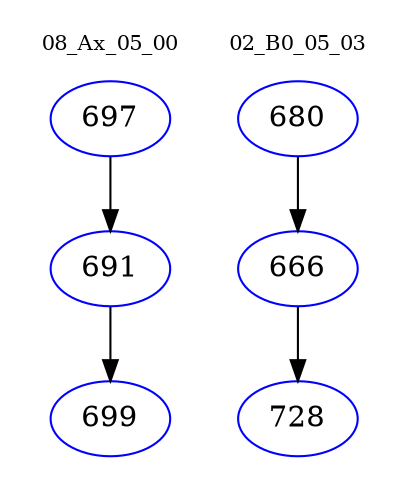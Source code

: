 digraph{
subgraph cluster_0 {
color = white
label = "08_Ax_05_00";
fontsize=10;
T0_697 [label="697", color="blue"]
T0_697 -> T0_691 [color="black"]
T0_691 [label="691", color="blue"]
T0_691 -> T0_699 [color="black"]
T0_699 [label="699", color="blue"]
}
subgraph cluster_1 {
color = white
label = "02_B0_05_03";
fontsize=10;
T1_680 [label="680", color="blue"]
T1_680 -> T1_666 [color="black"]
T1_666 [label="666", color="blue"]
T1_666 -> T1_728 [color="black"]
T1_728 [label="728", color="blue"]
}
}

